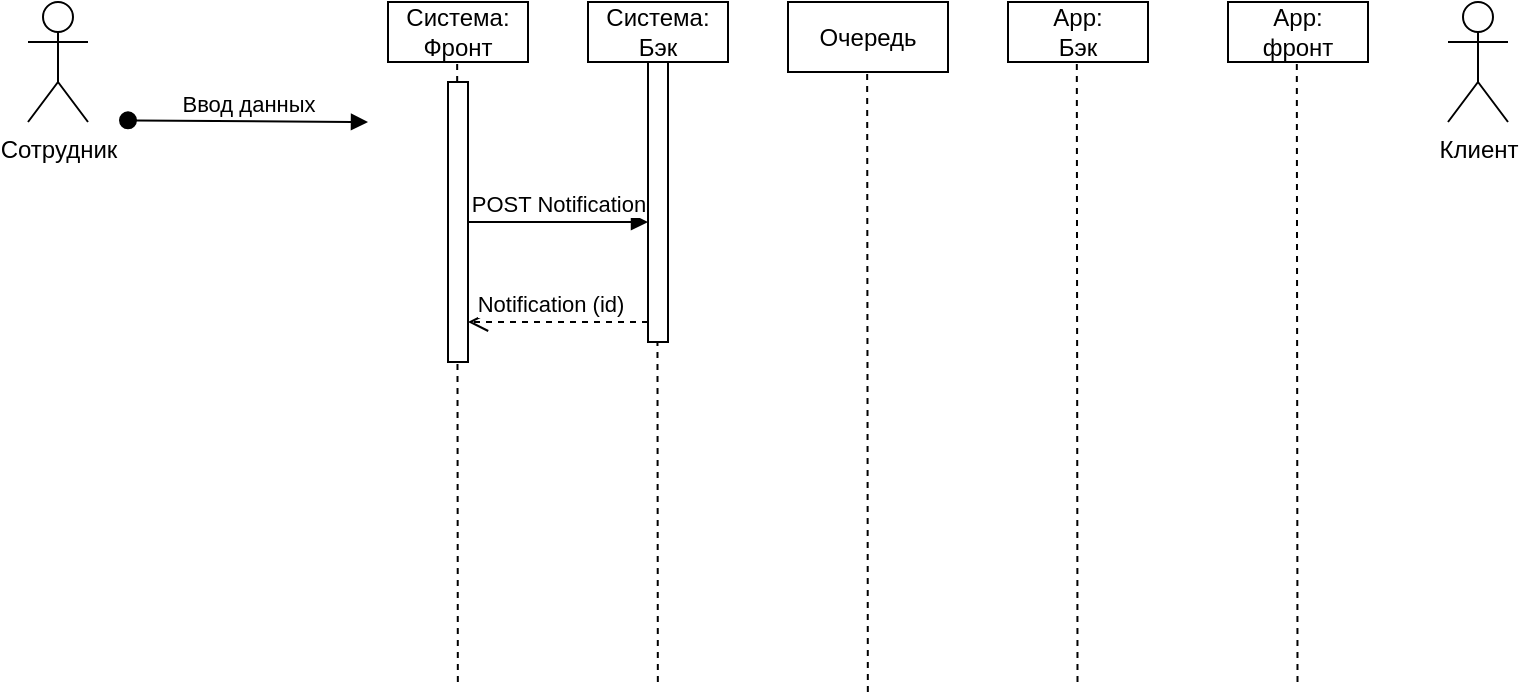 <mxfile version="22.1.11" type="github">
  <diagram name="Страница — 1" id="NrNXUStjpNL_4-4koUKN">
    <mxGraphModel dx="884" dy="475" grid="1" gridSize="10" guides="1" tooltips="1" connect="1" arrows="1" fold="1" page="1" pageScale="1" pageWidth="827" pageHeight="1169" math="0" shadow="0">
      <root>
        <mxCell id="0" />
        <mxCell id="1" parent="0" />
        <mxCell id="tnP1FrCsNTLcY9DtrvS3-1" value="Сотрудник" style="shape=umlActor;verticalLabelPosition=bottom;verticalAlign=top;html=1;outlineConnect=0;" parent="1" vertex="1">
          <mxGeometry x="40" y="30" width="30" height="60" as="geometry" />
        </mxCell>
        <mxCell id="tnP1FrCsNTLcY9DtrvS3-2" value="Клиент" style="shape=umlActor;verticalLabelPosition=bottom;verticalAlign=top;html=1;outlineConnect=0;" parent="1" vertex="1">
          <mxGeometry x="750" y="30" width="30" height="60" as="geometry" />
        </mxCell>
        <mxCell id="tnP1FrCsNTLcY9DtrvS3-3" value="Система:&lt;br&gt;Фронт" style="rounded=0;whiteSpace=wrap;html=1;" parent="1" vertex="1">
          <mxGeometry x="220" y="30" width="70" height="30" as="geometry" />
        </mxCell>
        <mxCell id="tnP1FrCsNTLcY9DtrvS3-4" value="Система:&lt;br&gt;Бэк" style="rounded=0;whiteSpace=wrap;html=1;" parent="1" vertex="1">
          <mxGeometry x="320" y="30" width="70" height="30" as="geometry" />
        </mxCell>
        <mxCell id="tnP1FrCsNTLcY9DtrvS3-5" value="App:&lt;br&gt;Бэк" style="rounded=0;whiteSpace=wrap;html=1;" parent="1" vertex="1">
          <mxGeometry x="530" y="30" width="70" height="30" as="geometry" />
        </mxCell>
        <mxCell id="tnP1FrCsNTLcY9DtrvS3-6" value="App:&lt;br&gt;фронт" style="rounded=0;whiteSpace=wrap;html=1;" parent="1" vertex="1">
          <mxGeometry x="640" y="30" width="70" height="30" as="geometry" />
        </mxCell>
        <mxCell id="tnP1FrCsNTLcY9DtrvS3-7" value="" style="endArrow=none;dashed=1;html=1;rounded=0;" parent="1" edge="1">
          <mxGeometry width="50" height="50" relative="1" as="geometry">
            <mxPoint x="254.92" y="370" as="sourcePoint" />
            <mxPoint x="254.58" y="60" as="targetPoint" />
          </mxGeometry>
        </mxCell>
        <mxCell id="tnP1FrCsNTLcY9DtrvS3-8" value="" style="endArrow=none;dashed=1;html=1;rounded=0;" parent="1" edge="1">
          <mxGeometry width="50" height="50" relative="1" as="geometry">
            <mxPoint x="354.92" y="370" as="sourcePoint" />
            <mxPoint x="354.58" y="60" as="targetPoint" />
          </mxGeometry>
        </mxCell>
        <mxCell id="tnP1FrCsNTLcY9DtrvS3-9" value="" style="endArrow=none;dashed=1;html=1;rounded=0;" parent="1" edge="1">
          <mxGeometry width="50" height="50" relative="1" as="geometry">
            <mxPoint x="564.75" y="370" as="sourcePoint" />
            <mxPoint x="564.41" y="60" as="targetPoint" />
          </mxGeometry>
        </mxCell>
        <mxCell id="tnP1FrCsNTLcY9DtrvS3-10" value="" style="endArrow=none;dashed=1;html=1;rounded=0;" parent="1" edge="1">
          <mxGeometry width="50" height="50" relative="1" as="geometry">
            <mxPoint x="674.75" y="370" as="sourcePoint" />
            <mxPoint x="674.41" y="60" as="targetPoint" />
          </mxGeometry>
        </mxCell>
        <mxCell id="ZuKDtRDF868Ca-MAo04r-4" value="Ввод данных" style="html=1;verticalAlign=bottom;startArrow=oval;startFill=1;endArrow=block;startSize=8;curved=0;rounded=0;" edge="1" parent="1">
          <mxGeometry width="60" relative="1" as="geometry">
            <mxPoint x="90" y="89.17" as="sourcePoint" />
            <mxPoint x="210" y="90" as="targetPoint" />
          </mxGeometry>
        </mxCell>
        <mxCell id="ZuKDtRDF868Ca-MAo04r-7" value="" style="html=1;points=[[0,0,0,0,5],[0,1,0,0,-5],[1,0,0,0,5],[1,1,0,0,-5]];perimeter=orthogonalPerimeter;outlineConnect=0;targetShapes=umlLifeline;portConstraint=eastwest;newEdgeStyle={&quot;curved&quot;:0,&quot;rounded&quot;:0};" vertex="1" parent="1">
          <mxGeometry x="250" y="70" width="10" height="140" as="geometry" />
        </mxCell>
        <mxCell id="ZuKDtRDF868Ca-MAo04r-10" value="POST Notification" style="html=1;verticalAlign=bottom;endArrow=block;curved=0;rounded=0;" edge="1" parent="1" source="ZuKDtRDF868Ca-MAo04r-7" target="ZuKDtRDF868Ca-MAo04r-11">
          <mxGeometry width="80" relative="1" as="geometry">
            <mxPoint x="300" y="100" as="sourcePoint" />
            <mxPoint x="390" y="100" as="targetPoint" />
            <mxPoint as="offset" />
          </mxGeometry>
        </mxCell>
        <mxCell id="ZuKDtRDF868Ca-MAo04r-11" value="" style="html=1;points=[[0,0,0,0,5],[0,1,0,0,-5],[1,0,0,0,5],[1,1,0,0,-5]];perimeter=orthogonalPerimeter;outlineConnect=0;targetShapes=umlLifeline;portConstraint=eastwest;newEdgeStyle={&quot;curved&quot;:0,&quot;rounded&quot;:0};" vertex="1" parent="1">
          <mxGeometry x="350" y="60" width="10" height="140" as="geometry" />
        </mxCell>
        <mxCell id="ZuKDtRDF868Ca-MAo04r-13" value="Notification (id)" style="html=1;verticalAlign=bottom;endArrow=open;dashed=1;endSize=8;curved=0;rounded=0;" edge="1" parent="1">
          <mxGeometry x="0.091" relative="1" as="geometry">
            <mxPoint x="350" y="190" as="sourcePoint" />
            <mxPoint x="260" y="190" as="targetPoint" />
            <Array as="points" />
            <mxPoint as="offset" />
          </mxGeometry>
        </mxCell>
        <mxCell id="ZuKDtRDF868Ca-MAo04r-15" value="Очередь" style="html=1;whiteSpace=wrap;" vertex="1" parent="1">
          <mxGeometry x="420" y="30" width="80" height="35" as="geometry" />
        </mxCell>
        <mxCell id="ZuKDtRDF868Ca-MAo04r-16" value="" style="endArrow=none;dashed=1;html=1;rounded=0;" edge="1" parent="1">
          <mxGeometry width="50" height="50" relative="1" as="geometry">
            <mxPoint x="459.92" y="375" as="sourcePoint" />
            <mxPoint x="459.58" y="65" as="targetPoint" />
          </mxGeometry>
        </mxCell>
      </root>
    </mxGraphModel>
  </diagram>
</mxfile>
